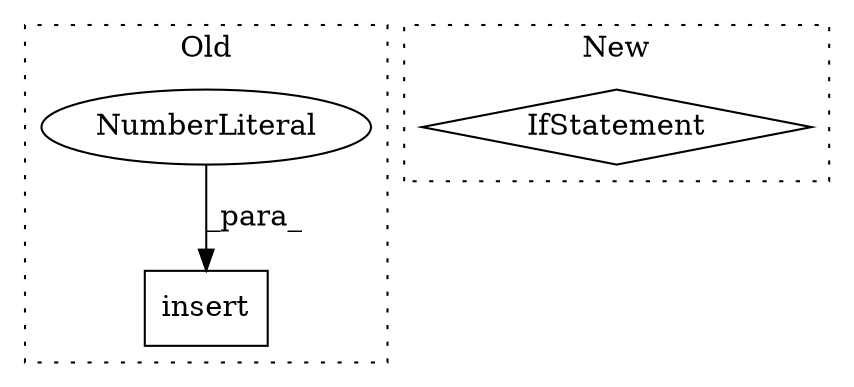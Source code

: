 digraph G {
subgraph cluster0 {
1 [label="insert" a="32" s="845,869" l="7,1" shape="box"];
3 [label="NumberLiteral" a="34" s="852" l="1" shape="ellipse"];
label = "Old";
style="dotted";
}
subgraph cluster1 {
2 [label="IfStatement" a="25" s="948" l="36" shape="diamond"];
label = "New";
style="dotted";
}
3 -> 1 [label="_para_"];
}